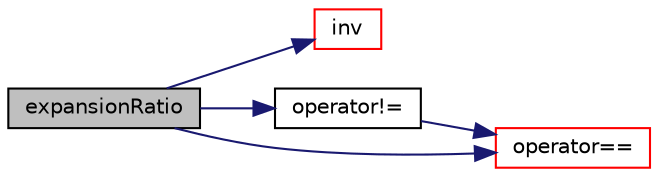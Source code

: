 digraph "expansionRatio"
{
  bgcolor="transparent";
  edge [fontname="Helvetica",fontsize="10",labelfontname="Helvetica",labelfontsize="10"];
  node [fontname="Helvetica",fontsize="10",shape=record];
  rankdir="LR";
  Node1 [label="expansionRatio",height=0.2,width=0.4,color="black", fillcolor="grey75", style="filled", fontcolor="black"];
  Node1 -> Node2 [color="midnightblue",fontsize="10",style="solid",fontname="Helvetica"];
  Node2 [label="inv",height=0.2,width=0.4,color="red",URL="$a00958.html#ac99f140197ad15c47df712bc00198b85",tooltip="Return the inverse gradingDescriptor with 1/expansionRatio. "];
  Node1 -> Node3 [color="midnightblue",fontsize="10",style="solid",fontname="Helvetica"];
  Node3 [label="operator!=",height=0.2,width=0.4,color="black",URL="$a00958.html#ad07ee3692beeb6c2ffb1c869126af397"];
  Node3 -> Node4 [color="midnightblue",fontsize="10",style="solid",fontname="Helvetica"];
  Node4 [label="operator==",height=0.2,width=0.4,color="red",URL="$a00958.html#a25a54b20ab01dfaaf04ff13f7377c637"];
  Node1 -> Node4 [color="midnightblue",fontsize="10",style="solid",fontname="Helvetica"];
}
